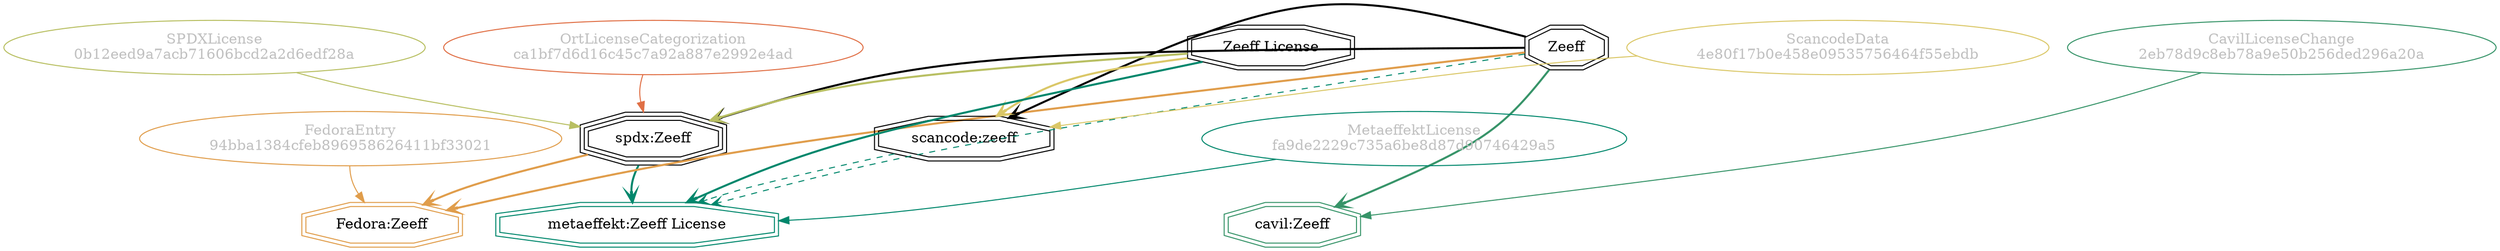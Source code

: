 strict digraph {
    node [shape=box];
    graph [splines=curved];
    4437 [label="SPDXLicense\n0b12eed9a7acb71606bcd2a2d6edf28a"
         ,fontcolor=gray
         ,color="#b8bf62"
         ,fillcolor="beige;1"
         ,shape=ellipse];
    4438 [label="spdx:Zeeff"
         ,shape=tripleoctagon];
    4439 [label=Zeeff
         ,shape=doubleoctagon];
    4440 [label="Zeeff License"
         ,shape=doubleoctagon];
    8526 [label="FedoraEntry\n94bba1384cfeb896958626411bf33021"
         ,fontcolor=gray
         ,color="#e09d4b"
         ,fillcolor="beige;1"
         ,shape=ellipse];
    8527 [label="Fedora:Zeeff"
         ,color="#e09d4b"
         ,shape=doubleoctagon];
    25727 [label="ScancodeData\n4e80f17b0e458e09535756464f55ebdb"
          ,fontcolor=gray
          ,color="#dac767"
          ,fillcolor="beige;1"
          ,shape=ellipse];
    25728 [label="scancode:zeeff"
          ,shape=doubleoctagon];
    35273 [label="OrtLicenseCategorization\nca1bf7d6d16c45c7a92a887e2992e4ad"
          ,fontcolor=gray
          ,color="#e06f45"
          ,fillcolor="beige;1"
          ,shape=ellipse];
    38164 [label="CavilLicenseChange\n2eb78d9c8eb78a9e50b256ded296a20a"
          ,fontcolor=gray
          ,color="#379469"
          ,fillcolor="beige;1"
          ,shape=ellipse];
    38165 [label="cavil:Zeeff"
          ,color="#379469"
          ,shape=doubleoctagon];
    49908 [label="MetaeffektLicense\nfa9de2229c735a6be8d87d90746429a5"
          ,fontcolor=gray
          ,color="#00876c"
          ,fillcolor="beige;1"
          ,shape=ellipse];
    49909 [label="metaeffekt:Zeeff License"
          ,color="#00876c"
          ,shape=doubleoctagon];
    4437 -> 4438 [weight=0.5
                 ,color="#b8bf62"];
    4438 -> 8527 [style=bold
                 ,arrowhead=vee
                 ,weight=0.7
                 ,color="#e09d4b"];
    4438 -> 49909 [style=bold
                  ,arrowhead=vee
                  ,weight=0.7
                  ,color="#00876c"];
    4439 -> 4438 [style=bold
                 ,arrowhead=vee
                 ,weight=0.7];
    4439 -> 8527 [style=bold
                 ,arrowhead=vee
                 ,weight=0.7
                 ,color="#e09d4b"];
    4439 -> 25728 [style=bold
                  ,arrowhead=vee
                  ,weight=0.7];
    4439 -> 38165 [style=bold
                  ,arrowhead=vee
                  ,weight=0.7
                  ,color="#379469"];
    4439 -> 38165 [style=bold
                  ,arrowhead=vee
                  ,weight=0.7
                  ,color="#379469"];
    4439 -> 49909 [style=dashed
                  ,arrowhead=vee
                  ,weight=0.5
                  ,color="#00876c"];
    4440 -> 4438 [style=bold
                 ,arrowhead=vee
                 ,weight=0.7
                 ,color="#b8bf62"];
    4440 -> 25728 [style=bold
                  ,arrowhead=vee
                  ,weight=0.7
                  ,color="#dac767"];
    4440 -> 49909 [style=bold
                  ,arrowhead=vee
                  ,weight=0.7
                  ,color="#00876c"];
    4440 -> 49909 [style=bold
                  ,arrowhead=vee
                  ,weight=0.7
                  ,color="#00876c"];
    8526 -> 8527 [weight=0.5
                 ,color="#e09d4b"];
    25727 -> 25728 [weight=0.5
                   ,color="#dac767"];
    25728 -> 49909 [style=dashed
                   ,arrowhead=vee
                   ,weight=0.5
                   ,color="#00876c"];
    35273 -> 4438 [weight=0.5
                  ,color="#e06f45"];
    38164 -> 38165 [weight=0.5
                   ,color="#379469"];
    49908 -> 49909 [weight=0.5
                   ,color="#00876c"];
}
